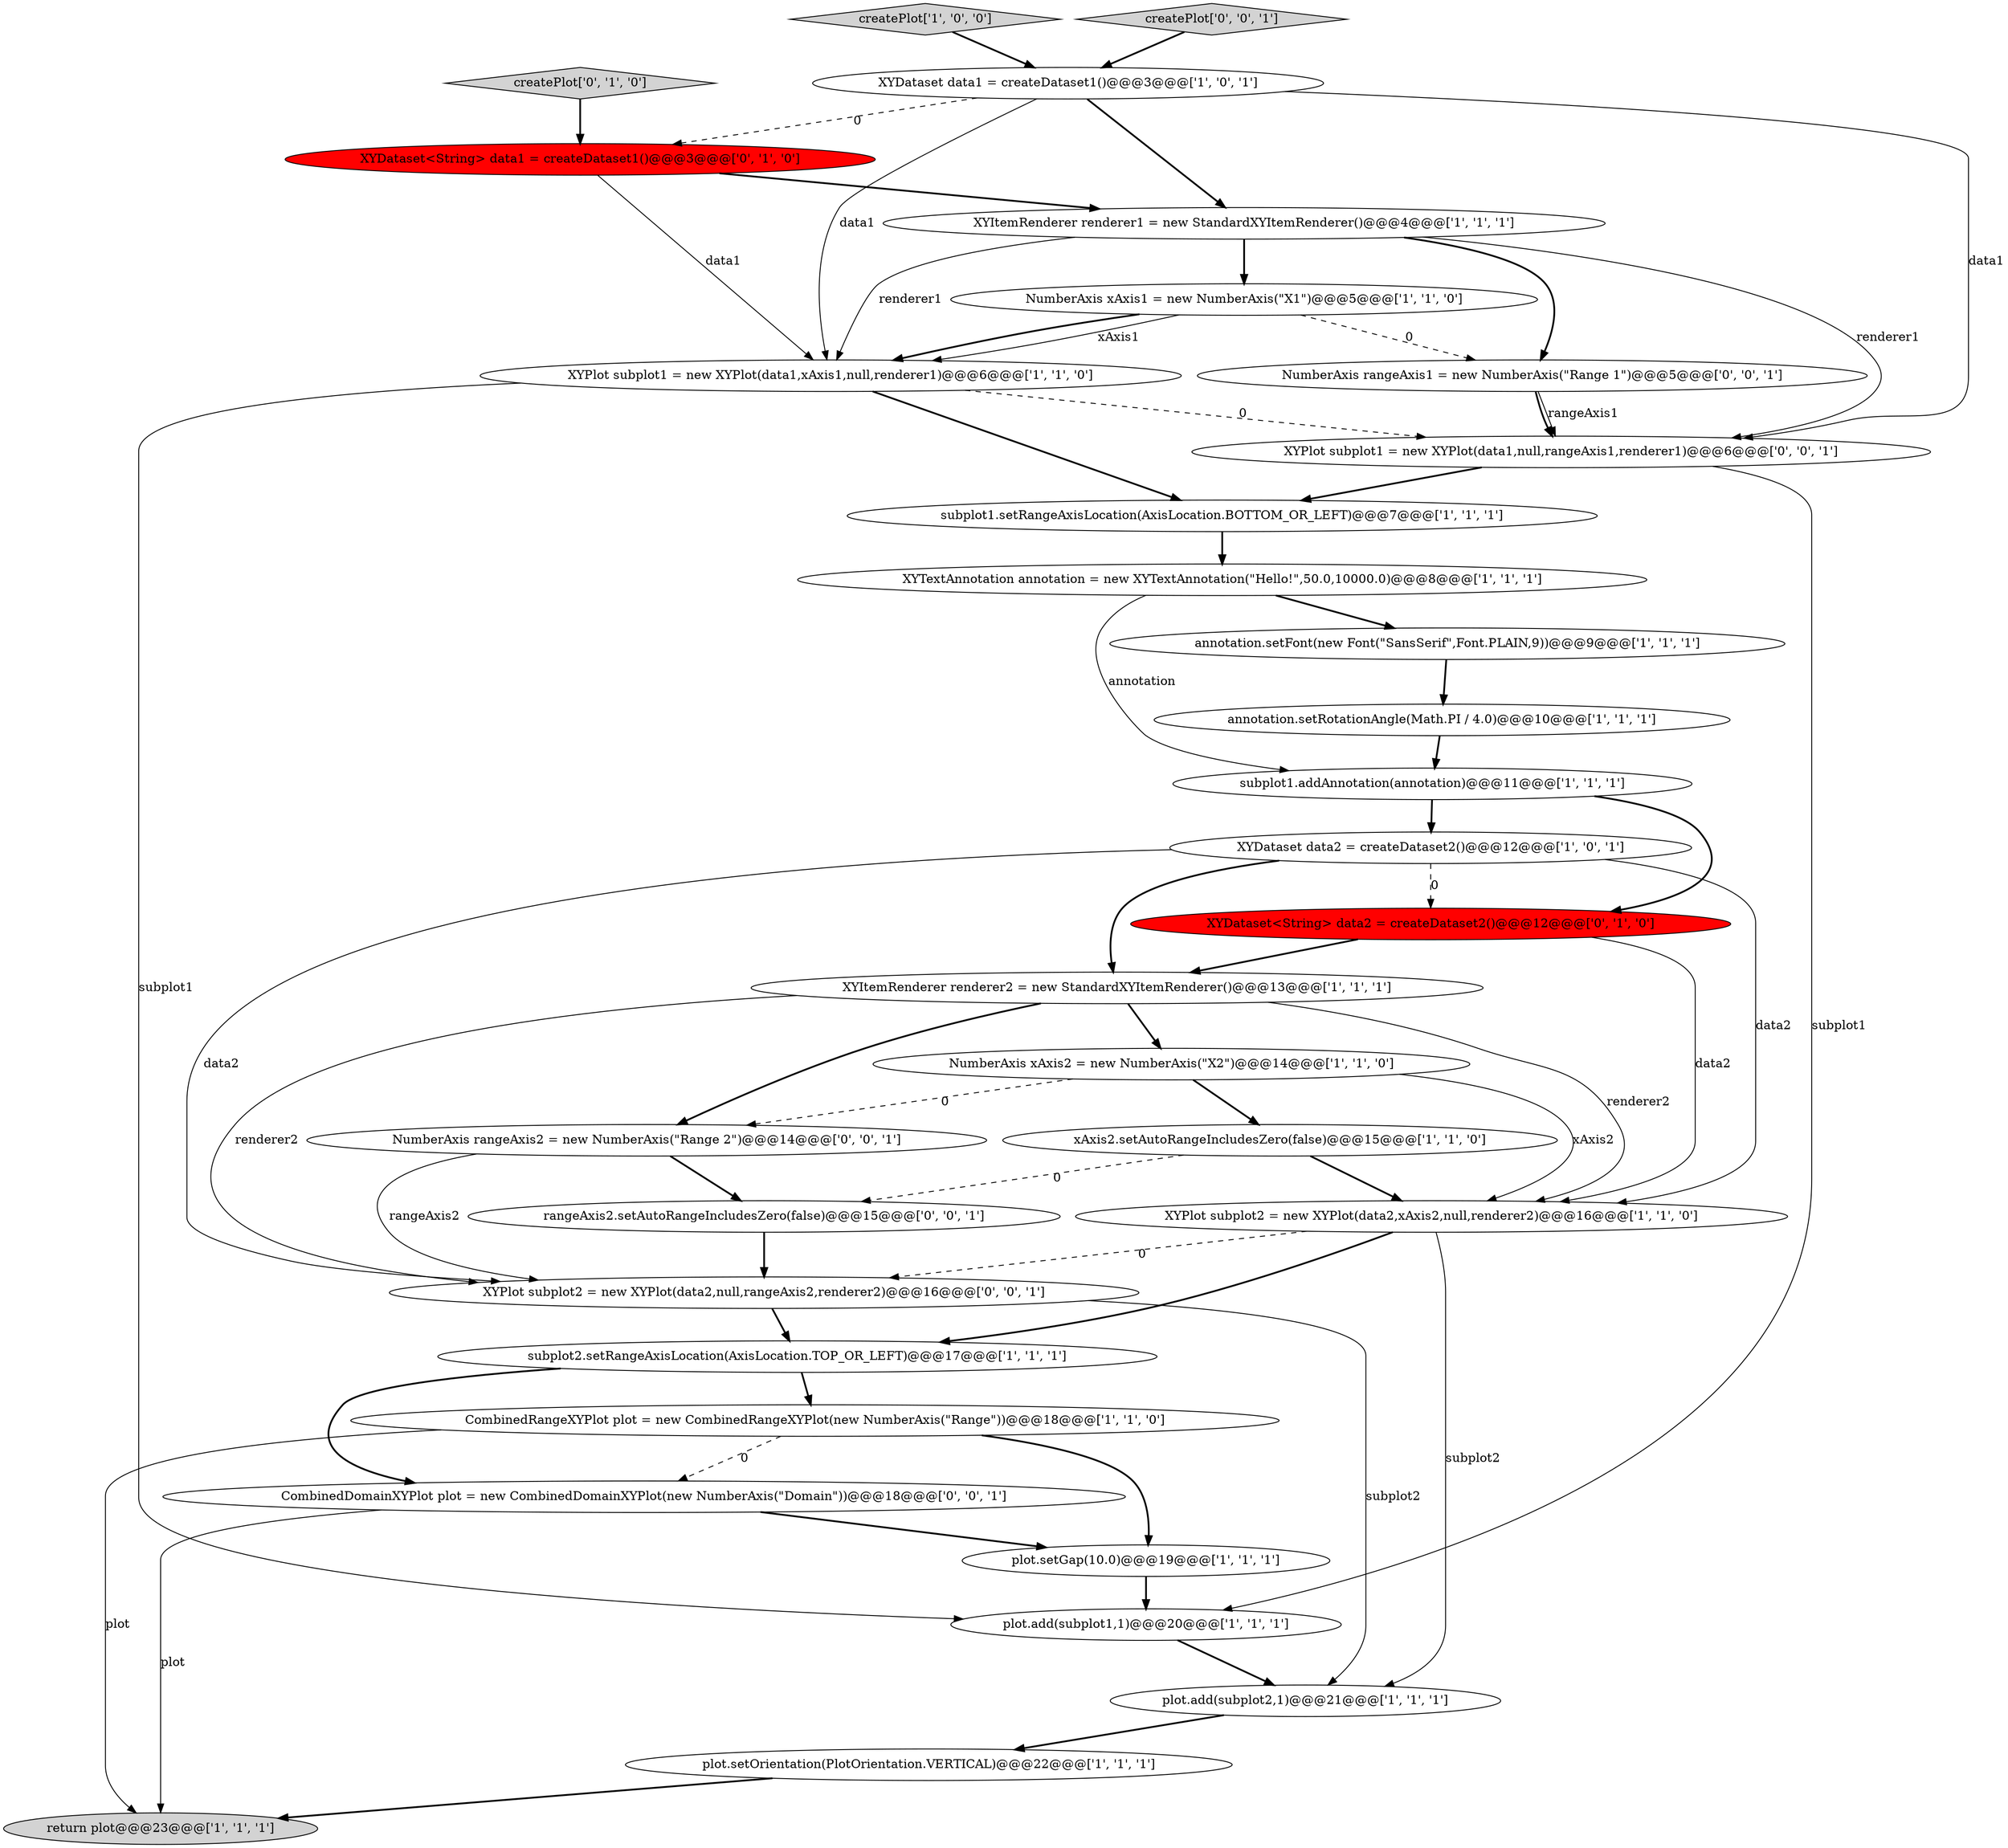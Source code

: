 digraph {
5 [style = filled, label = "plot.add(subplot1,1)@@@20@@@['1', '1', '1']", fillcolor = white, shape = ellipse image = "AAA0AAABBB1BBB"];
18 [style = filled, label = "plot.setOrientation(PlotOrientation.VERTICAL)@@@22@@@['1', '1', '1']", fillcolor = white, shape = ellipse image = "AAA0AAABBB1BBB"];
30 [style = filled, label = "rangeAxis2.setAutoRangeIncludesZero(false)@@@15@@@['0', '0', '1']", fillcolor = white, shape = ellipse image = "AAA0AAABBB3BBB"];
7 [style = filled, label = "NumberAxis xAxis2 = new NumberAxis(\"X2\")@@@14@@@['1', '1', '0']", fillcolor = white, shape = ellipse image = "AAA0AAABBB1BBB"];
13 [style = filled, label = "xAxis2.setAutoRangeIncludesZero(false)@@@15@@@['1', '1', '0']", fillcolor = white, shape = ellipse image = "AAA0AAABBB1BBB"];
22 [style = filled, label = "XYDataset<String> data1 = createDataset1()@@@3@@@['0', '1', '0']", fillcolor = red, shape = ellipse image = "AAA1AAABBB2BBB"];
15 [style = filled, label = "XYDataset data2 = createDataset2()@@@12@@@['1', '0', '1']", fillcolor = white, shape = ellipse image = "AAA0AAABBB1BBB"];
29 [style = filled, label = "XYPlot subplot2 = new XYPlot(data2,null,rangeAxis2,renderer2)@@@16@@@['0', '0', '1']", fillcolor = white, shape = ellipse image = "AAA0AAABBB3BBB"];
0 [style = filled, label = "XYItemRenderer renderer1 = new StandardXYItemRenderer()@@@4@@@['1', '1', '1']", fillcolor = white, shape = ellipse image = "AAA0AAABBB1BBB"];
19 [style = filled, label = "CombinedRangeXYPlot plot = new CombinedRangeXYPlot(new NumberAxis(\"Range\"))@@@18@@@['1', '1', '0']", fillcolor = white, shape = ellipse image = "AAA0AAABBB1BBB"];
27 [style = filled, label = "NumberAxis rangeAxis2 = new NumberAxis(\"Range 2\")@@@14@@@['0', '0', '1']", fillcolor = white, shape = ellipse image = "AAA0AAABBB3BBB"];
23 [style = filled, label = "createPlot['0', '1', '0']", fillcolor = lightgray, shape = diamond image = "AAA0AAABBB2BBB"];
31 [style = filled, label = "CombinedDomainXYPlot plot = new CombinedDomainXYPlot(new NumberAxis(\"Domain\"))@@@18@@@['0', '0', '1']", fillcolor = white, shape = ellipse image = "AAA0AAABBB3BBB"];
6 [style = filled, label = "XYPlot subplot2 = new XYPlot(data2,xAxis2,null,renderer2)@@@16@@@['1', '1', '0']", fillcolor = white, shape = ellipse image = "AAA0AAABBB1BBB"];
12 [style = filled, label = "plot.setGap(10.0)@@@19@@@['1', '1', '1']", fillcolor = white, shape = ellipse image = "AAA0AAABBB1BBB"];
9 [style = filled, label = "XYTextAnnotation annotation = new XYTextAnnotation(\"Hello!\",50.0,10000.0)@@@8@@@['1', '1', '1']", fillcolor = white, shape = ellipse image = "AAA0AAABBB1BBB"];
17 [style = filled, label = "createPlot['1', '0', '0']", fillcolor = lightgray, shape = diamond image = "AAA0AAABBB1BBB"];
10 [style = filled, label = "XYPlot subplot1 = new XYPlot(data1,xAxis1,null,renderer1)@@@6@@@['1', '1', '0']", fillcolor = white, shape = ellipse image = "AAA0AAABBB1BBB"];
26 [style = filled, label = "createPlot['0', '0', '1']", fillcolor = lightgray, shape = diamond image = "AAA0AAABBB3BBB"];
14 [style = filled, label = "annotation.setRotationAngle(Math.PI / 4.0)@@@10@@@['1', '1', '1']", fillcolor = white, shape = ellipse image = "AAA0AAABBB1BBB"];
8 [style = filled, label = "XYItemRenderer renderer2 = new StandardXYItemRenderer()@@@13@@@['1', '1', '1']", fillcolor = white, shape = ellipse image = "AAA0AAABBB1BBB"];
3 [style = filled, label = "XYDataset data1 = createDataset1()@@@3@@@['1', '0', '1']", fillcolor = white, shape = ellipse image = "AAA0AAABBB1BBB"];
24 [style = filled, label = "XYDataset<String> data2 = createDataset2()@@@12@@@['0', '1', '0']", fillcolor = red, shape = ellipse image = "AAA1AAABBB2BBB"];
2 [style = filled, label = "subplot1.addAnnotation(annotation)@@@11@@@['1', '1', '1']", fillcolor = white, shape = ellipse image = "AAA0AAABBB1BBB"];
16 [style = filled, label = "return plot@@@23@@@['1', '1', '1']", fillcolor = lightgray, shape = ellipse image = "AAA0AAABBB1BBB"];
1 [style = filled, label = "subplot1.setRangeAxisLocation(AxisLocation.BOTTOM_OR_LEFT)@@@7@@@['1', '1', '1']", fillcolor = white, shape = ellipse image = "AAA0AAABBB1BBB"];
28 [style = filled, label = "XYPlot subplot1 = new XYPlot(data1,null,rangeAxis1,renderer1)@@@6@@@['0', '0', '1']", fillcolor = white, shape = ellipse image = "AAA0AAABBB3BBB"];
11 [style = filled, label = "annotation.setFont(new Font(\"SansSerif\",Font.PLAIN,9))@@@9@@@['1', '1', '1']", fillcolor = white, shape = ellipse image = "AAA0AAABBB1BBB"];
4 [style = filled, label = "subplot2.setRangeAxisLocation(AxisLocation.TOP_OR_LEFT)@@@17@@@['1', '1', '1']", fillcolor = white, shape = ellipse image = "AAA0AAABBB1BBB"];
20 [style = filled, label = "NumberAxis xAxis1 = new NumberAxis(\"X1\")@@@5@@@['1', '1', '0']", fillcolor = white, shape = ellipse image = "AAA0AAABBB1BBB"];
25 [style = filled, label = "NumberAxis rangeAxis1 = new NumberAxis(\"Range 1\")@@@5@@@['0', '0', '1']", fillcolor = white, shape = ellipse image = "AAA0AAABBB3BBB"];
21 [style = filled, label = "plot.add(subplot2,1)@@@21@@@['1', '1', '1']", fillcolor = white, shape = ellipse image = "AAA0AAABBB1BBB"];
7->13 [style = bold, label=""];
25->28 [style = bold, label=""];
29->4 [style = bold, label=""];
3->28 [style = solid, label="data1"];
0->28 [style = solid, label="renderer1"];
9->11 [style = bold, label=""];
12->5 [style = bold, label=""];
0->10 [style = solid, label="renderer1"];
19->12 [style = bold, label=""];
11->14 [style = bold, label=""];
19->31 [style = dashed, label="0"];
26->3 [style = bold, label=""];
27->30 [style = bold, label=""];
8->29 [style = solid, label="renderer2"];
15->24 [style = dashed, label="0"];
4->19 [style = bold, label=""];
20->10 [style = solid, label="xAxis1"];
10->28 [style = dashed, label="0"];
10->5 [style = solid, label="subplot1"];
9->2 [style = solid, label="annotation"];
28->1 [style = bold, label=""];
3->22 [style = dashed, label="0"];
6->21 [style = solid, label="subplot2"];
15->29 [style = solid, label="data2"];
30->29 [style = bold, label=""];
21->18 [style = bold, label=""];
31->12 [style = bold, label=""];
1->9 [style = bold, label=""];
8->7 [style = bold, label=""];
3->0 [style = bold, label=""];
25->28 [style = solid, label="rangeAxis1"];
20->10 [style = bold, label=""];
15->6 [style = solid, label="data2"];
28->5 [style = solid, label="subplot1"];
31->16 [style = solid, label="plot"];
7->27 [style = dashed, label="0"];
5->21 [style = bold, label=""];
4->31 [style = bold, label=""];
6->4 [style = bold, label=""];
22->10 [style = solid, label="data1"];
23->22 [style = bold, label=""];
8->6 [style = solid, label="renderer2"];
22->0 [style = bold, label=""];
6->29 [style = dashed, label="0"];
20->25 [style = dashed, label="0"];
0->25 [style = bold, label=""];
19->16 [style = solid, label="plot"];
2->15 [style = bold, label=""];
17->3 [style = bold, label=""];
0->20 [style = bold, label=""];
14->2 [style = bold, label=""];
29->21 [style = solid, label="subplot2"];
13->6 [style = bold, label=""];
2->24 [style = bold, label=""];
24->8 [style = bold, label=""];
3->10 [style = solid, label="data1"];
10->1 [style = bold, label=""];
8->27 [style = bold, label=""];
24->6 [style = solid, label="data2"];
7->6 [style = solid, label="xAxis2"];
13->30 [style = dashed, label="0"];
15->8 [style = bold, label=""];
27->29 [style = solid, label="rangeAxis2"];
18->16 [style = bold, label=""];
}
